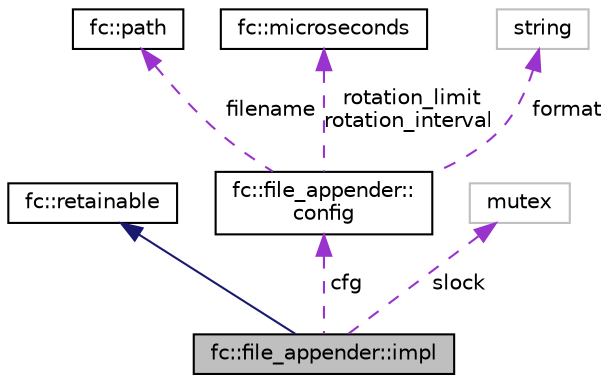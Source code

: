 digraph "fc::file_appender::impl"
{
  edge [fontname="Helvetica",fontsize="10",labelfontname="Helvetica",labelfontsize="10"];
  node [fontname="Helvetica",fontsize="10",shape=record];
  Node2 [label="fc::file_appender::impl",height=0.2,width=0.4,color="black", fillcolor="grey75", style="filled", fontcolor="black"];
  Node3 -> Node2 [dir="back",color="midnightblue",fontsize="10",style="solid"];
  Node3 [label="fc::retainable",height=0.2,width=0.4,color="black", fillcolor="white", style="filled",URL="$classfc_1_1retainable.html",tooltip="used to create reference counted types. "];
  Node4 -> Node2 [dir="back",color="darkorchid3",fontsize="10",style="dashed",label=" cfg" ];
  Node4 [label="fc::file_appender::\lconfig",height=0.2,width=0.4,color="black", fillcolor="white", style="filled",URL="$structfc_1_1file__appender_1_1config.html"];
  Node5 -> Node4 [dir="back",color="darkorchid3",fontsize="10",style="dashed",label=" filename" ];
  Node5 [label="fc::path",height=0.2,width=0.4,color="black", fillcolor="white", style="filled",URL="$classfc_1_1path.html",tooltip="wraps boost::filesystem::path to provide platform independent path manipulation. "];
  Node6 -> Node4 [dir="back",color="darkorchid3",fontsize="10",style="dashed",label=" rotation_limit\nrotation_interval" ];
  Node6 [label="fc::microseconds",height=0.2,width=0.4,color="black", fillcolor="white", style="filled",URL="$classfc_1_1microseconds.html"];
  Node7 -> Node4 [dir="back",color="darkorchid3",fontsize="10",style="dashed",label=" format" ];
  Node7 [label="string",height=0.2,width=0.4,color="grey75", fillcolor="white", style="filled"];
  Node8 -> Node2 [dir="back",color="darkorchid3",fontsize="10",style="dashed",label=" slock" ];
  Node8 [label="mutex",height=0.2,width=0.4,color="grey75", fillcolor="white", style="filled"];
}
